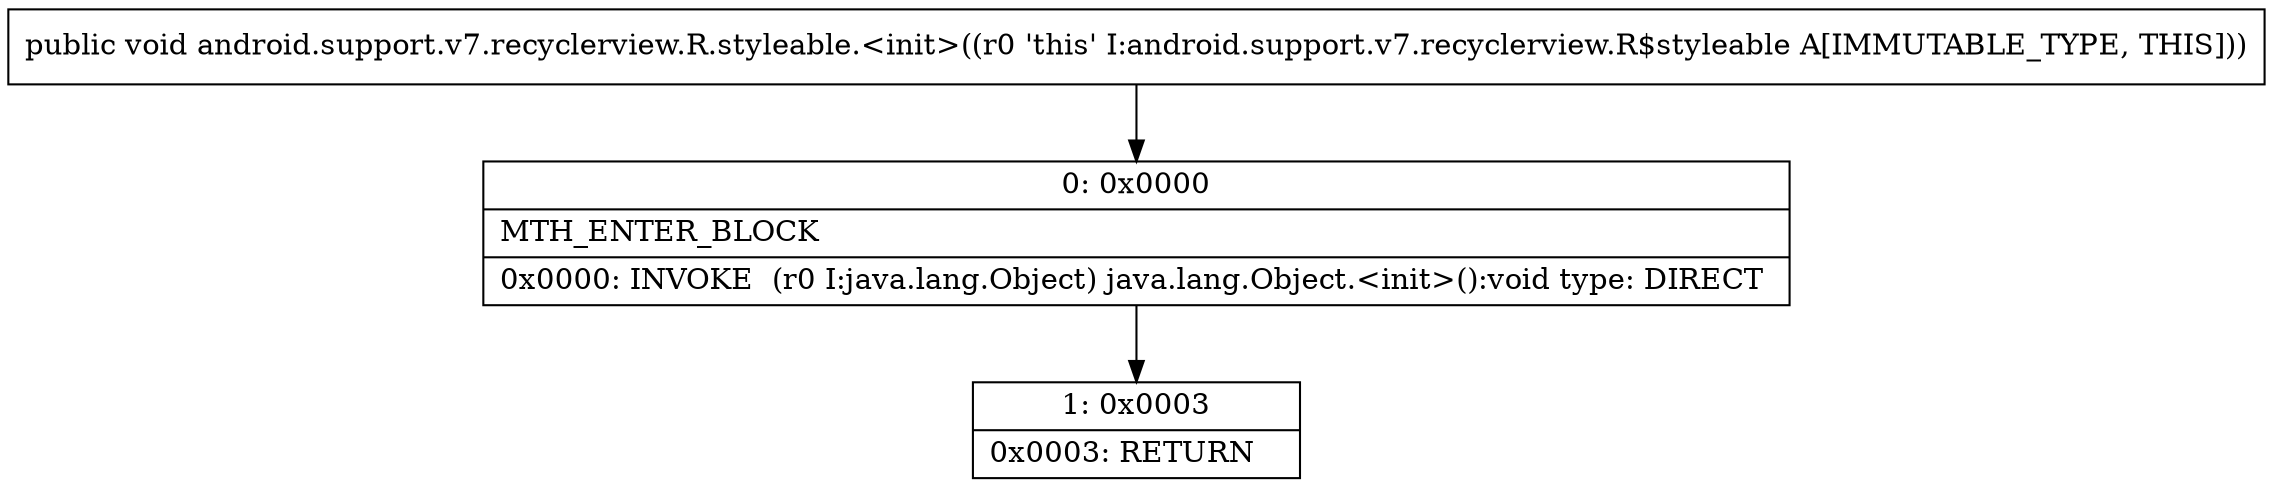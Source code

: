 digraph "CFG forandroid.support.v7.recyclerview.R.styleable.\<init\>()V" {
Node_0 [shape=record,label="{0\:\ 0x0000|MTH_ENTER_BLOCK\l|0x0000: INVOKE  (r0 I:java.lang.Object) java.lang.Object.\<init\>():void type: DIRECT \l}"];
Node_1 [shape=record,label="{1\:\ 0x0003|0x0003: RETURN   \l}"];
MethodNode[shape=record,label="{public void android.support.v7.recyclerview.R.styleable.\<init\>((r0 'this' I:android.support.v7.recyclerview.R$styleable A[IMMUTABLE_TYPE, THIS])) }"];
MethodNode -> Node_0;
Node_0 -> Node_1;
}

